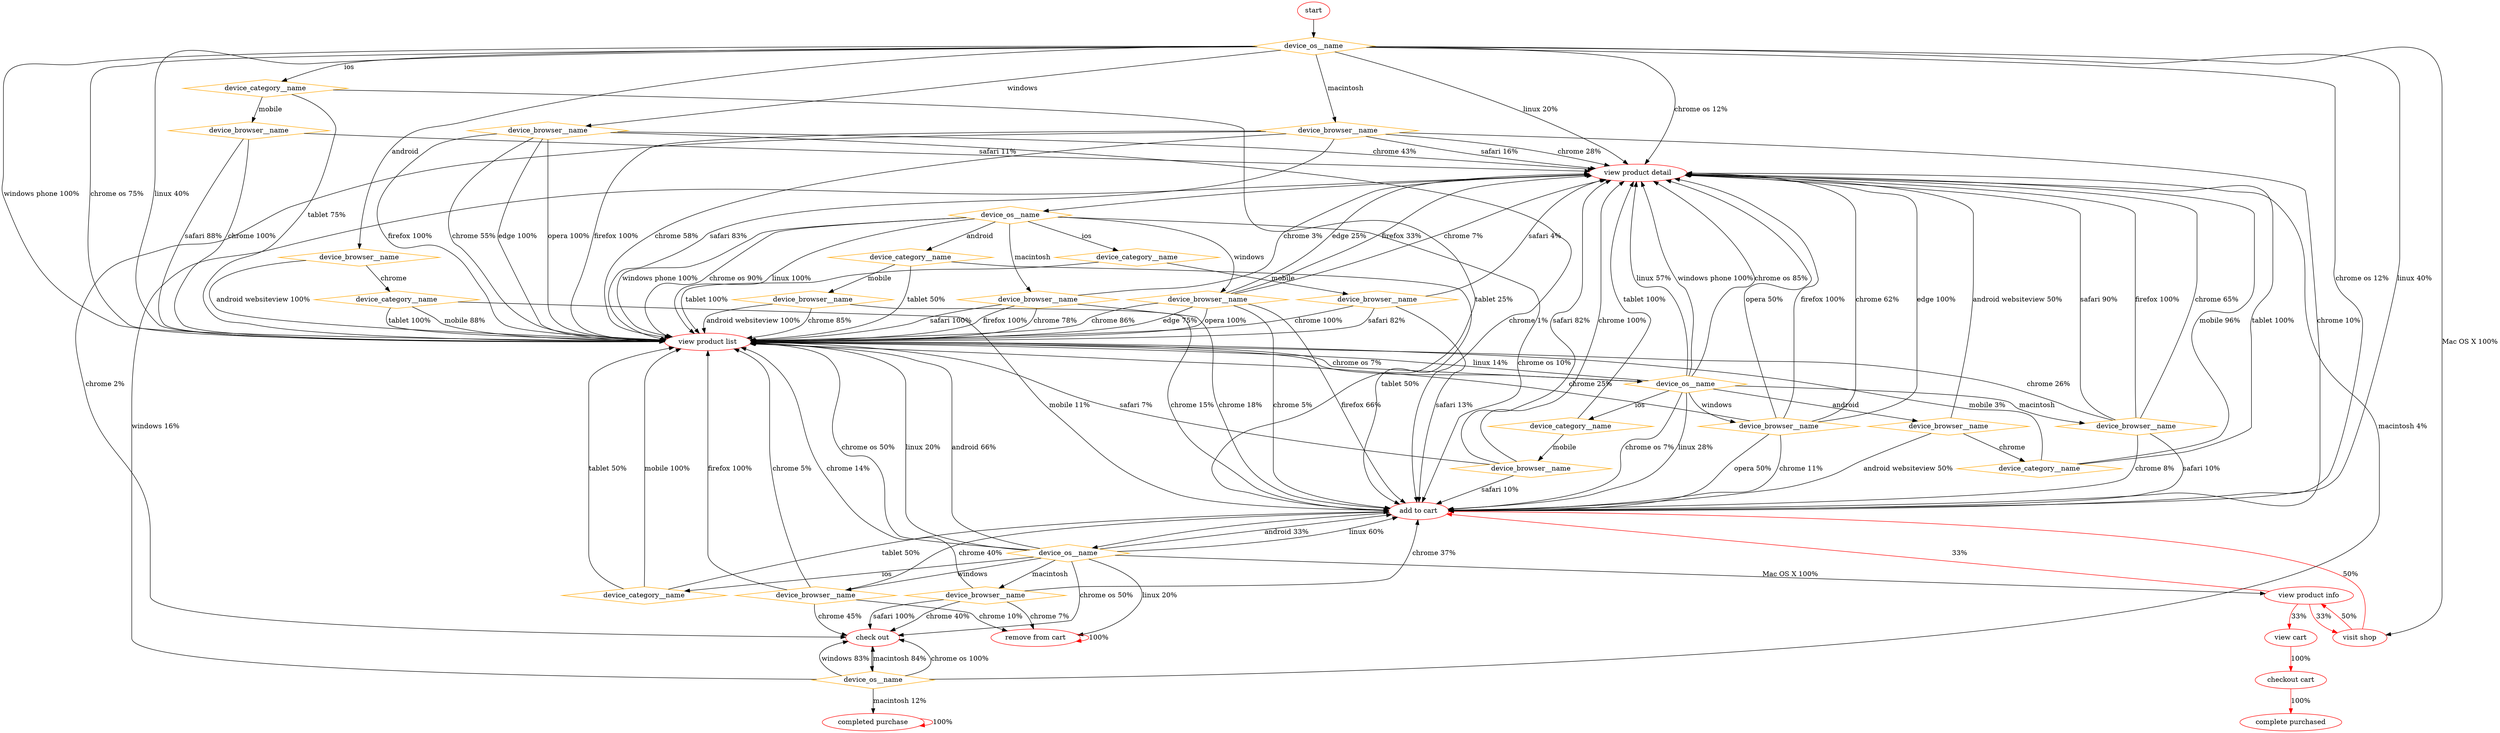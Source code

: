 digraph {
	start [label=start color=red shape=oval]
	node6 [label=device_os__name color=orange shape=diamond]
	start -> node6 [label=""]
	node6 -> node0 [label=macintosh]
	node0 [label=device_browser__name color=orange shape=diamond]
	node0 -> "view product detail" [label="safari 16%"]
	"view product detail" [label="view product detail" color=red shape=oval]
	node0 -> "view product list" [label="safari 83%"]
	"view product list" [label="view product list" color=red shape=oval]
	node0 -> "view product list" [label="firefox 100%"]
	"view product list" [label="view product list" color=red shape=oval]
	node0 -> "view product list" [label="chrome 58%"]
	"view product list" [label="view product list" color=red shape=oval]
	node0 -> "view product detail" [label="chrome 28%"]
	"view product detail" [label="view product detail" color=red shape=oval]
	node0 -> "check out" [label="chrome 2%"]
	"check out" [label="check out" color=red shape=oval]
	node0 -> "add to cart" [label="chrome 10%"]
	"add to cart" [label="add to cart" color=red shape=oval]
	node6 -> "view product list" [label="windows phone 100%"]
	"view product list" [label="view product list" color=red shape=oval]
	node6 -> node2 [label=ios]
	node2 [label=device_category__name color=orange shape=diamond]
	node2 -> node1 [label=mobile]
	node1 [label=device_browser__name color=orange shape=diamond]
	node1 -> "view product list" [label="safari 88%"]
	"view product list" [label="view product list" color=red shape=oval]
	node1 -> "view product detail" [label="safari 11%"]
	"view product detail" [label="view product detail" color=red shape=oval]
	node1 -> "view product list" [label="chrome 100%"]
	"view product list" [label="view product list" color=red shape=oval]
	node2 -> "view product list" [label="tablet 75%"]
	"view product list" [label="view product list" color=red shape=oval]
	node2 -> "add to cart" [label="tablet 25%"]
	"add to cart" [label="add to cart" color=red shape=oval]
	node6 -> node4 [label=android]
	node4 [label=device_browser__name color=orange shape=diamond]
	node4 -> node3 [label=chrome]
	node3 [label=device_category__name color=orange shape=diamond]
	node3 -> "view product list" [label="mobile 88%"]
	"view product list" [label="view product list" color=red shape=oval]
	node3 -> "add to cart" [label="mobile 11%"]
	"add to cart" [label="add to cart" color=red shape=oval]
	node3 -> "view product list" [label="tablet 100%"]
	"view product list" [label="view product list" color=red shape=oval]
	node4 -> "view product list" [label="android websiteview 100%"]
	"view product list" [label="view product list" color=red shape=oval]
	node6 -> "view product detail" [label="chrome os 12%"]
	"view product detail" [label="view product detail" color=red shape=oval]
	node6 -> "view product list" [label="chrome os 75%"]
	"view product list" [label="view product list" color=red shape=oval]
	node6 -> "add to cart" [label="chrome os 12%"]
	"add to cart" [label="add to cart" color=red shape=oval]
	node6 -> "visit shop" [label="Mac OS X 100%"]
	"visit shop" [label="visit shop" color=red shape=oval]
	node6 -> node5 [label=windows]
	node5 [label=device_browser__name color=orange shape=diamond]
	node5 -> "view product list" [label="edge 100%"]
	"view product list" [label="view product list" color=red shape=oval]
	node5 -> "view product list" [label="opera 100%"]
	"view product list" [label="view product list" color=red shape=oval]
	node5 -> "view product list" [label="firefox 100%"]
	"view product list" [label="view product list" color=red shape=oval]
	node5 -> "view product detail" [label="chrome 43%"]
	"view product detail" [label="view product detail" color=red shape=oval]
	node5 -> "view product list" [label="chrome 55%"]
	"view product list" [label="view product list" color=red shape=oval]
	node5 -> "add to cart" [label="chrome 1%"]
	"add to cart" [label="add to cart" color=red shape=oval]
	node6 -> "add to cart" [label="linux 40%"]
	"add to cart" [label="add to cart" color=red shape=oval]
	node6 -> "view product list" [label="linux 40%"]
	"view product list" [label="view product list" color=red shape=oval]
	node6 -> "view product detail" [label="linux 20%"]
	"view product detail" [label="view product detail" color=red shape=oval]
	"add to cart" [label="add to cart" color=red shape=oval]
	node10 [label=device_os__name color=orange shape=diamond]
	"add to cart" -> node10 [label=""]
	node10 -> node7 [label=macintosh]
	node7 [label=device_browser__name color=orange shape=diamond]
	node7 -> "check out" [label="safari 100%"]
	"check out" [label="check out" color=red shape=oval]
	node7 -> "view product list" [label="chrome 14%"]
	"view product list" [label="view product list" color=red shape=oval]
	node7 -> "add to cart" [label="chrome 37%"]
	"add to cart" [label="add to cart" color=red shape=oval]
	node7 -> "check out" [label="chrome 40%"]
	"check out" [label="check out" color=red shape=oval]
	node7 -> "remove from cart" [label="chrome 7%"]
	"remove from cart" [label="remove from cart" color=red shape=oval]
	node10 -> node8 [label=ios]
	node8 [label=device_category__name color=orange shape=diamond]
	node8 -> "view product list" [label="mobile 100%"]
	"view product list" [label="view product list" color=red shape=oval]
	node8 -> "add to cart" [label="tablet 50%"]
	"add to cart" [label="add to cart" color=red shape=oval]
	node8 -> "view product list" [label="tablet 50%"]
	"view product list" [label="view product list" color=red shape=oval]
	node10 -> "add to cart" [label="android 33%"]
	"add to cart" [label="add to cart" color=red shape=oval]
	node10 -> "view product list" [label="android 66%"]
	"view product list" [label="view product list" color=red shape=oval]
	node10 -> "check out" [label="chrome os 50%"]
	"check out" [label="check out" color=red shape=oval]
	node10 -> "view product list" [label="chrome os 50%"]
	"view product list" [label="view product list" color=red shape=oval]
	node10 -> "view product info" [label="Mac OS X 100%"]
	"view product info" [label="view product info" color=red shape=oval]
	node10 -> node9 [label=windows]
	node9 [label=device_browser__name color=orange shape=diamond]
	node9 -> "view product list" [label="firefox 100%"]
	"view product list" [label="view product list" color=red shape=oval]
	node9 -> "check out" [label="chrome 45%"]
	"check out" [label="check out" color=red shape=oval]
	node9 -> "add to cart" [label="chrome 40%"]
	"add to cart" [label="add to cart" color=red shape=oval]
	node9 -> "remove from cart" [label="chrome 10%"]
	"remove from cart" [label="remove from cart" color=red shape=oval]
	node9 -> "view product list" [label="chrome 5%"]
	"view product list" [label="view product list" color=red shape=oval]
	node10 -> "view product list" [label="linux 20%"]
	"view product list" [label="view product list" color=red shape=oval]
	node10 -> "remove from cart" [label="linux 20%"]
	"remove from cart" [label="remove from cart" color=red shape=oval]
	node10 -> "add to cart" [label="linux 60%"]
	"add to cart" [label="add to cart" color=red shape=oval]
	"visit shop" [label="visit shop" color=red shape=oval]
	"view product info" [label="view product info" color=red shape=oval]
	"visit shop" -> "view product info" [label="50%" color=red shape=oval]
	"add to cart" [label="add to cart" color=red shape=oval]
	"visit shop" -> "add to cart" [label="50%" color=red shape=oval]
	"check out" [label="check out" color=red shape=oval]
	node11 [label=device_os__name color=orange shape=diamond]
	"check out" -> node11 [label=""]
	node11 -> "check out" [label="macintosh 84%"]
	"check out" [label="check out" color=red shape=oval]
	node11 -> "completed purchase" [label="macintosh 12%"]
	"completed purchase" [label="completed purchase" color=red shape=oval]
	node11 -> "view product detail" [label="macintosh 4%"]
	"view product detail" [label="view product detail" color=red shape=oval]
	node11 -> "check out" [label="chrome os 100%"]
	"check out" [label="check out" color=red shape=oval]
	node11 -> "check out" [label="windows 83%"]
	"check out" [label="check out" color=red shape=oval]
	node11 -> "view product detail" [label="windows 16%"]
	"view product detail" [label="view product detail" color=red shape=oval]
	"view product list" [label="view product list" color=red shape=oval]
	node18 [label=device_os__name color=orange shape=diamond]
	"view product list" -> node18 [label=""]
	node18 -> node12 [label=macintosh]
	node12 [label=device_browser__name color=orange shape=diamond]
	node12 -> "add to cart" [label="safari 10%"]
	"add to cart" [label="add to cart" color=red shape=oval]
	node12 -> "view product detail" [label="safari 90%"]
	"view product detail" [label="view product detail" color=red shape=oval]
	node12 -> "view product detail" [label="firefox 100%"]
	"view product detail" [label="view product detail" color=red shape=oval]
	node12 -> "view product detail" [label="chrome 65%"]
	"view product detail" [label="view product detail" color=red shape=oval]
	node12 -> "view product list" [label="chrome 26%"]
	"view product list" [label="view product list" color=red shape=oval]
	node12 -> "add to cart" [label="chrome 8%"]
	"add to cart" [label="add to cart" color=red shape=oval]
	node18 -> "view product detail" [label="windows phone 100%"]
	"view product detail" [label="view product detail" color=red shape=oval]
	node18 -> node14 [label=ios]
	node14 [label=device_category__name color=orange shape=diamond]
	node14 -> node13 [label=mobile]
	node13 [label=device_browser__name color=orange shape=diamond]
	node13 -> "view product detail" [label="safari 82%"]
	"view product detail" [label="view product detail" color=red shape=oval]
	node13 -> "add to cart" [label="safari 10%"]
	"add to cart" [label="add to cart" color=red shape=oval]
	node13 -> "view product list" [label="safari 7%"]
	"view product list" [label="view product list" color=red shape=oval]
	node13 -> "view product detail" [label="chrome 100%"]
	"view product detail" [label="view product detail" color=red shape=oval]
	node14 -> "view product detail" [label="tablet 100%"]
	"view product detail" [label="view product detail" color=red shape=oval]
	node18 -> node16 [label=android]
	node16 [label=device_browser__name color=orange shape=diamond]
	node16 -> node15 [label=chrome]
	node15 [label=device_category__name color=orange shape=diamond]
	node15 -> "view product detail" [label="mobile 96%"]
	"view product detail" [label="view product detail" color=red shape=oval]
	node15 -> "view product list" [label="mobile 3%"]
	"view product list" [label="view product list" color=red shape=oval]
	node15 -> "view product detail" [label="tablet 100%"]
	"view product detail" [label="view product detail" color=red shape=oval]
	node16 -> "view product detail" [label="android websiteview 50%"]
	"view product detail" [label="view product detail" color=red shape=oval]
	node16 -> "add to cart" [label="android websiteview 50%"]
	"add to cart" [label="add to cart" color=red shape=oval]
	node18 -> "view product detail" [label="chrome os 85%"]
	"view product detail" [label="view product detail" color=red shape=oval]
	node18 -> "view product list" [label="chrome os 7%"]
	"view product list" [label="view product list" color=red shape=oval]
	node18 -> "add to cart" [label="chrome os 7%"]
	"add to cart" [label="add to cart" color=red shape=oval]
	node18 -> node17 [label=windows]
	node17 [label=device_browser__name color=orange shape=diamond]
	node17 -> "view product detail" [label="edge 100%"]
	"view product detail" [label="view product detail" color=red shape=oval]
	node17 -> "view product detail" [label="opera 50%"]
	"view product detail" [label="view product detail" color=red shape=oval]
	node17 -> "add to cart" [label="opera 50%"]
	"add to cart" [label="add to cart" color=red shape=oval]
	node17 -> "view product detail" [label="firefox 100%"]
	"view product detail" [label="view product detail" color=red shape=oval]
	node17 -> "add to cart" [label="chrome 11%"]
	"add to cart" [label="add to cart" color=red shape=oval]
	node17 -> "view product detail" [label="chrome 62%"]
	"view product detail" [label="view product detail" color=red shape=oval]
	node17 -> "view product list" [label="chrome 25%"]
	"view product list" [label="view product list" color=red shape=oval]
	node18 -> "view product detail" [label="linux 57%"]
	"view product detail" [label="view product detail" color=red shape=oval]
	node18 -> "add to cart" [label="linux 28%"]
	"add to cart" [label="add to cart" color=red shape=oval]
	node18 -> "view product list" [label="linux 14%"]
	"view product list" [label="view product list" color=red shape=oval]
	"remove from cart" [label="remove from cart" color=red shape=oval]
	"remove from cart" [label="remove from cart" color=red shape=oval]
	"remove from cart" -> "remove from cart" [label="100%" color=red shape=oval]
	"view cart" [label="view cart" color=red shape=oval]
	"checkout cart" [label="checkout cart" color=red shape=oval]
	"view cart" -> "checkout cart" [label="100%" color=red shape=oval]
	"view product info" [label="view product info" color=red shape=oval]
	"visit shop" [label="visit shop" color=red shape=oval]
	"view product info" -> "visit shop" [label="33%" color=red shape=oval]
	"add to cart" [label="add to cart" color=red shape=oval]
	"view product info" -> "add to cart" [label="33%" color=red shape=oval]
	"view cart" [label="view cart" color=red shape=oval]
	"view product info" -> "view cart" [label="33%" color=red shape=oval]
	"checkout cart" [label="checkout cart" color=red shape=oval]
	"complete purchased" [label="complete purchased" color=red shape=oval]
	"checkout cart" -> "complete purchased" [label="100%" color=red shape=oval]
	"completed purchase" [label="completed purchase" color=red shape=oval]
	"completed purchase" [label="completed purchase" color=red shape=oval]
	"completed purchase" -> "completed purchase" [label="100%" color=red shape=oval]
	"view product detail" [label="view product detail" color=red shape=oval]
	node25 [label=device_os__name color=orange shape=diamond]
	"view product detail" -> node25 [label=""]
	node25 -> node19 [label=macintosh]
	node19 [label=device_browser__name color=orange shape=diamond]
	node19 -> "view product list" [label="safari 100%"]
	"view product list" [label="view product list" color=red shape=oval]
	node19 -> "view product list" [label="firefox 100%"]
	"view product list" [label="view product list" color=red shape=oval]
	node19 -> "view product list" [label="chrome 78%"]
	"view product list" [label="view product list" color=red shape=oval]
	node19 -> "add to cart" [label="chrome 18%"]
	"add to cart" [label="add to cart" color=red shape=oval]
	node19 -> "view product detail" [label="chrome 3%"]
	"view product detail" [label="view product detail" color=red shape=oval]
	node25 -> "view product list" [label="windows phone 100%"]
	"view product list" [label="view product list" color=red shape=oval]
	node25 -> node21 [label=ios]
	node21 [label=device_category__name color=orange shape=diamond]
	node21 -> node20 [label=mobile]
	node20 [label=device_browser__name color=orange shape=diamond]
	node20 -> "view product list" [label="safari 82%"]
	"view product list" [label="view product list" color=red shape=oval]
	node20 -> "add to cart" [label="safari 13%"]
	"add to cart" [label="add to cart" color=red shape=oval]
	node20 -> "view product detail" [label="safari 4%"]
	"view product detail" [label="view product detail" color=red shape=oval]
	node20 -> "view product list" [label="chrome 100%"]
	"view product list" [label="view product list" color=red shape=oval]
	node21 -> "view product list" [label="tablet 100%"]
	"view product list" [label="view product list" color=red shape=oval]
	node25 -> node23 [label=android]
	node23 [label=device_category__name color=orange shape=diamond]
	node23 -> node22 [label=mobile]
	node22 [label=device_browser__name color=orange shape=diamond]
	node22 -> "view product list" [label="chrome 85%"]
	"view product list" [label="view product list" color=red shape=oval]
	node22 -> "add to cart" [label="chrome 15%"]
	"add to cart" [label="add to cart" color=red shape=oval]
	node22 -> "view product list" [label="android websiteview 100%"]
	"view product list" [label="view product list" color=red shape=oval]
	node23 -> "view product list" [label="tablet 50%"]
	"view product list" [label="view product list" color=red shape=oval]
	node23 -> "add to cart" [label="tablet 50%"]
	"add to cart" [label="add to cart" color=red shape=oval]
	node25 -> "view product list" [label="chrome os 90%"]
	"view product list" [label="view product list" color=red shape=oval]
	node25 -> "add to cart" [label="chrome os 10%"]
	"add to cart" [label="add to cart" color=red shape=oval]
	node25 -> node24 [label=windows]
	node24 [label=device_browser__name color=orange shape=diamond]
	node24 -> "view product detail" [label="edge 25%"]
	"view product detail" [label="view product detail" color=red shape=oval]
	node24 -> "view product list" [label="edge 75%"]
	"view product list" [label="view product list" color=red shape=oval]
	node24 -> "view product list" [label="opera 100%"]
	"view product list" [label="view product list" color=red shape=oval]
	node24 -> "add to cart" [label="firefox 66%"]
	"add to cart" [label="add to cart" color=red shape=oval]
	node24 -> "view product detail" [label="firefox 33%"]
	"view product detail" [label="view product detail" color=red shape=oval]
	node24 -> "view product list" [label="chrome 86%"]
	"view product list" [label="view product list" color=red shape=oval]
	node24 -> "view product detail" [label="chrome 7%"]
	"view product detail" [label="view product detail" color=red shape=oval]
	node24 -> "add to cart" [label="chrome 5%"]
	"add to cart" [label="add to cart" color=red shape=oval]
	node25 -> "view product list" [label="linux 100%"]
	"view product list" [label="view product list" color=red shape=oval]
}
